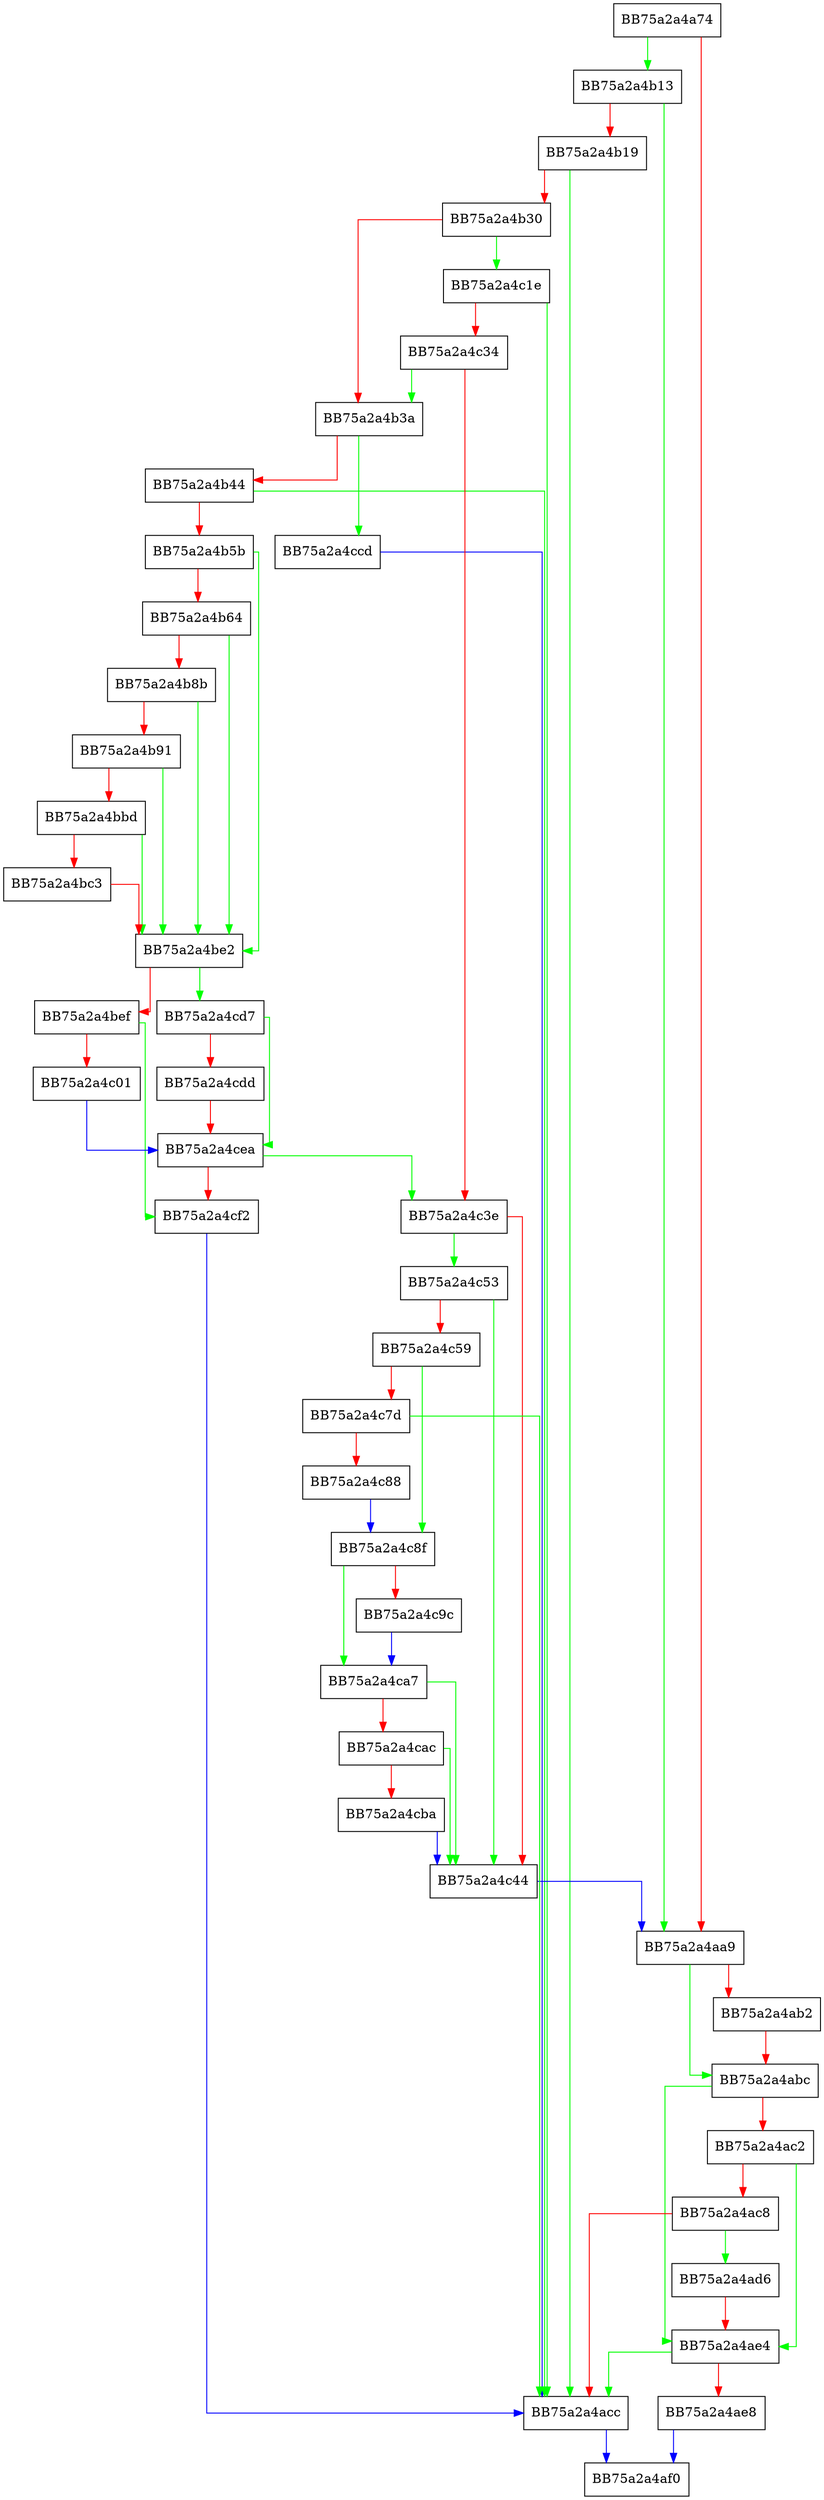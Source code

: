 digraph sqlite3PagerSharedLock {
  node [shape="box"];
  graph [splines=ortho];
  BB75a2a4a74 -> BB75a2a4b13 [color="green"];
  BB75a2a4a74 -> BB75a2a4aa9 [color="red"];
  BB75a2a4aa9 -> BB75a2a4abc [color="green"];
  BB75a2a4aa9 -> BB75a2a4ab2 [color="red"];
  BB75a2a4ab2 -> BB75a2a4abc [color="red"];
  BB75a2a4abc -> BB75a2a4ae4 [color="green"];
  BB75a2a4abc -> BB75a2a4ac2 [color="red"];
  BB75a2a4ac2 -> BB75a2a4ae4 [color="green"];
  BB75a2a4ac2 -> BB75a2a4ac8 [color="red"];
  BB75a2a4ac8 -> BB75a2a4ad6 [color="green"];
  BB75a2a4ac8 -> BB75a2a4acc [color="red"];
  BB75a2a4acc -> BB75a2a4af0 [color="blue"];
  BB75a2a4ad6 -> BB75a2a4ae4 [color="red"];
  BB75a2a4ae4 -> BB75a2a4acc [color="green"];
  BB75a2a4ae4 -> BB75a2a4ae8 [color="red"];
  BB75a2a4ae8 -> BB75a2a4af0 [color="blue"];
  BB75a2a4b13 -> BB75a2a4aa9 [color="green"];
  BB75a2a4b13 -> BB75a2a4b19 [color="red"];
  BB75a2a4b19 -> BB75a2a4acc [color="green"];
  BB75a2a4b19 -> BB75a2a4b30 [color="red"];
  BB75a2a4b30 -> BB75a2a4c1e [color="green"];
  BB75a2a4b30 -> BB75a2a4b3a [color="red"];
  BB75a2a4b3a -> BB75a2a4ccd [color="green"];
  BB75a2a4b3a -> BB75a2a4b44 [color="red"];
  BB75a2a4b44 -> BB75a2a4acc [color="green"];
  BB75a2a4b44 -> BB75a2a4b5b [color="red"];
  BB75a2a4b5b -> BB75a2a4be2 [color="green"];
  BB75a2a4b5b -> BB75a2a4b64 [color="red"];
  BB75a2a4b64 -> BB75a2a4be2 [color="green"];
  BB75a2a4b64 -> BB75a2a4b8b [color="red"];
  BB75a2a4b8b -> BB75a2a4be2 [color="green"];
  BB75a2a4b8b -> BB75a2a4b91 [color="red"];
  BB75a2a4b91 -> BB75a2a4be2 [color="green"];
  BB75a2a4b91 -> BB75a2a4bbd [color="red"];
  BB75a2a4bbd -> BB75a2a4be2 [color="green"];
  BB75a2a4bbd -> BB75a2a4bc3 [color="red"];
  BB75a2a4bc3 -> BB75a2a4be2 [color="red"];
  BB75a2a4be2 -> BB75a2a4cd7 [color="green"];
  BB75a2a4be2 -> BB75a2a4bef [color="red"];
  BB75a2a4bef -> BB75a2a4cf2 [color="green"];
  BB75a2a4bef -> BB75a2a4c01 [color="red"];
  BB75a2a4c01 -> BB75a2a4cea [color="blue"];
  BB75a2a4c1e -> BB75a2a4acc [color="green"];
  BB75a2a4c1e -> BB75a2a4c34 [color="red"];
  BB75a2a4c34 -> BB75a2a4b3a [color="green"];
  BB75a2a4c34 -> BB75a2a4c3e [color="red"];
  BB75a2a4c3e -> BB75a2a4c53 [color="green"];
  BB75a2a4c3e -> BB75a2a4c44 [color="red"];
  BB75a2a4c44 -> BB75a2a4aa9 [color="blue"];
  BB75a2a4c53 -> BB75a2a4c44 [color="green"];
  BB75a2a4c53 -> BB75a2a4c59 [color="red"];
  BB75a2a4c59 -> BB75a2a4c8f [color="green"];
  BB75a2a4c59 -> BB75a2a4c7d [color="red"];
  BB75a2a4c7d -> BB75a2a4acc [color="green"];
  BB75a2a4c7d -> BB75a2a4c88 [color="red"];
  BB75a2a4c88 -> BB75a2a4c8f [color="blue"];
  BB75a2a4c8f -> BB75a2a4ca7 [color="green"];
  BB75a2a4c8f -> BB75a2a4c9c [color="red"];
  BB75a2a4c9c -> BB75a2a4ca7 [color="blue"];
  BB75a2a4ca7 -> BB75a2a4c44 [color="green"];
  BB75a2a4ca7 -> BB75a2a4cac [color="red"];
  BB75a2a4cac -> BB75a2a4c44 [color="green"];
  BB75a2a4cac -> BB75a2a4cba [color="red"];
  BB75a2a4cba -> BB75a2a4c44 [color="blue"];
  BB75a2a4ccd -> BB75a2a4acc [color="blue"];
  BB75a2a4cd7 -> BB75a2a4cea [color="green"];
  BB75a2a4cd7 -> BB75a2a4cdd [color="red"];
  BB75a2a4cdd -> BB75a2a4cea [color="red"];
  BB75a2a4cea -> BB75a2a4c3e [color="green"];
  BB75a2a4cea -> BB75a2a4cf2 [color="red"];
  BB75a2a4cf2 -> BB75a2a4acc [color="blue"];
}